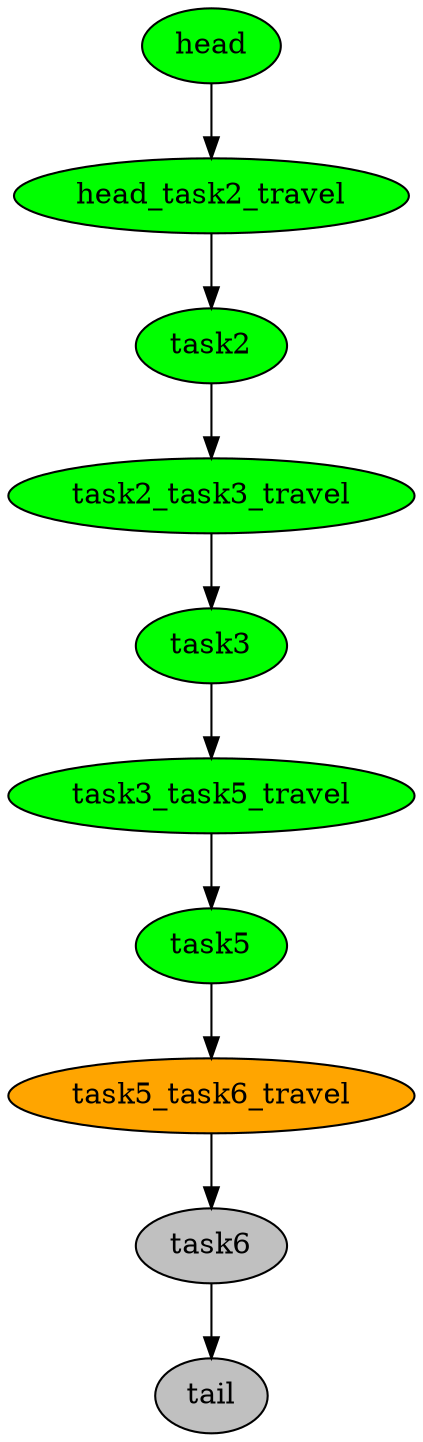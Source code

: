 digraph timeline {
head[label="head",style=filled,fillcolor=green,fontcolor=black];
head_task2_travel[label="head_task2_travel",style=filled,fillcolor=green,fontcolor=black];
task2[label="task2",style=filled,fillcolor=green,fontcolor=black];
task2_task3_travel[label="task2_task3_travel",style=filled,fillcolor=green,fontcolor=black];
task3[label="task3",style=filled,fillcolor=green,fontcolor=black];
task3_task5_travel[label="task3_task5_travel",style=filled,fillcolor=green,fontcolor=black];
task5[label="task5",style=filled,fillcolor=green,fontcolor=black];
task5_task6_travel[label="task5_task6_travel",style=filled,fillcolor=orange,fontcolor=black];
task6[label="task6",style=filled,fillcolor=gray,fontcolor=black];
tail[label="tail",style=filled,fillcolor=gray,fontcolor=black];
"head"->"head_task2_travel"[color=black];
"head_task2_travel"->"task2"[color=black];
"task2"->"task2_task3_travel"[color=black];
"task2_task3_travel"->"task3"[color=black];
"task3"->"task3_task5_travel"[color=black];
"task3_task5_travel"->"task5"[color=black];
"task5"->"task5_task6_travel"[color=black];
"task5_task6_travel"->"task6"[color=black];
"task6"->"tail"[color=black];
}
